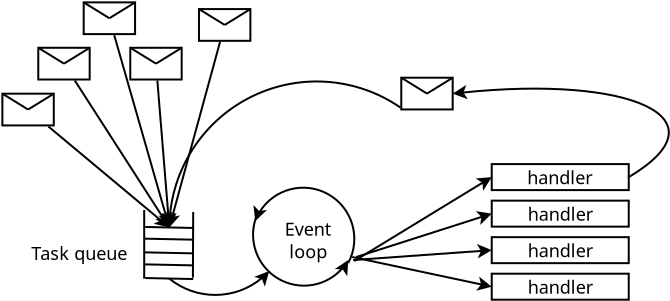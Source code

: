 <?xml version="1.0" encoding="UTF-8"?>
<dia:diagram xmlns:dia="http://www.lysator.liu.se/~alla/dia/">
  <dia:layer name="Background" visible="true" active="true">
    <dia:group>
      <dia:object type="Standard - Box" version="0" id="O0">
        <dia:attribute name="obj_pos">
          <dia:point val="21.804,4.884"/>
        </dia:attribute>
        <dia:attribute name="obj_bb">
          <dia:rectangle val="21.754,4.834;24.424,6.521"/>
        </dia:attribute>
        <dia:attribute name="elem_corner">
          <dia:point val="21.804,4.884"/>
        </dia:attribute>
        <dia:attribute name="elem_width">
          <dia:real val="2.57"/>
        </dia:attribute>
        <dia:attribute name="elem_height">
          <dia:real val="1.587"/>
        </dia:attribute>
        <dia:attribute name="show_background">
          <dia:boolean val="true"/>
        </dia:attribute>
      </dia:object>
      <dia:object type="Standard - Line" version="0" id="O1">
        <dia:attribute name="obj_pos">
          <dia:point val="21.804,4.884"/>
        </dia:attribute>
        <dia:attribute name="obj_bb">
          <dia:rectangle val="21.735,4.815;23.158,5.746"/>
        </dia:attribute>
        <dia:attribute name="conn_endpoints">
          <dia:point val="21.804,4.884"/>
          <dia:point val="23.089,5.678"/>
        </dia:attribute>
        <dia:attribute name="numcp">
          <dia:int val="1"/>
        </dia:attribute>
        <dia:connections>
          <dia:connection handle="0" to="O0" connection="0"/>
          <dia:connection handle="1" to="O0" connection="8"/>
        </dia:connections>
      </dia:object>
      <dia:object type="Standard - Line" version="0" id="O2">
        <dia:attribute name="obj_pos">
          <dia:point val="24.374,4.884"/>
        </dia:attribute>
        <dia:attribute name="obj_bb">
          <dia:rectangle val="23.02,4.815;24.443,5.746"/>
        </dia:attribute>
        <dia:attribute name="conn_endpoints">
          <dia:point val="24.374,4.884"/>
          <dia:point val="23.089,5.678"/>
        </dia:attribute>
        <dia:attribute name="numcp">
          <dia:int val="1"/>
        </dia:attribute>
        <dia:connections>
          <dia:connection handle="0" to="O0" connection="2"/>
          <dia:connection handle="1" to="O0" connection="8"/>
        </dia:connections>
      </dia:object>
    </dia:group>
    <dia:group>
      <dia:object type="Standard - Arc" version="0" id="O3">
        <dia:attribute name="obj_pos">
          <dia:point val="28.1,13.35"/>
        </dia:attribute>
        <dia:attribute name="obj_bb">
          <dia:rectangle val="27.893,13.284;32.767,16.828"/>
        </dia:attribute>
        <dia:attribute name="conn_endpoints">
          <dia:point val="28.1,13.35"/>
          <dia:point val="32.7,15.5"/>
        </dia:attribute>
        <dia:attribute name="curve_distance">
          <dia:real val="2.333"/>
        </dia:attribute>
        <dia:attribute name="end_arrow">
          <dia:enum val="22"/>
        </dia:attribute>
        <dia:attribute name="end_arrow_length">
          <dia:real val="0.5"/>
        </dia:attribute>
        <dia:attribute name="end_arrow_width">
          <dia:real val="0.5"/>
        </dia:attribute>
      </dia:object>
      <dia:object type="Standard - Arc" version="0" id="O4">
        <dia:attribute name="obj_pos">
          <dia:point val="32.7,15.65"/>
        </dia:attribute>
        <dia:attribute name="obj_bb">
          <dia:rectangle val="27.957,11.83;33.056,15.716"/>
        </dia:attribute>
        <dia:attribute name="conn_endpoints">
          <dia:point val="32.7,15.65"/>
          <dia:point val="28.05,13.55"/>
        </dia:attribute>
        <dia:attribute name="curve_distance">
          <dia:real val="2.736"/>
        </dia:attribute>
        <dia:attribute name="end_arrow">
          <dia:enum val="22"/>
        </dia:attribute>
        <dia:attribute name="end_arrow_length">
          <dia:real val="0.5"/>
        </dia:attribute>
        <dia:attribute name="end_arrow_width">
          <dia:real val="0.5"/>
        </dia:attribute>
      </dia:object>
    </dia:group>
    <dia:group>
      <dia:object type="Standard - Box" version="0" id="O5">
        <dia:attribute name="obj_pos">
          <dia:point val="17.204,4.884"/>
        </dia:attribute>
        <dia:attribute name="obj_bb">
          <dia:rectangle val="17.154,4.834;19.824,6.521"/>
        </dia:attribute>
        <dia:attribute name="elem_corner">
          <dia:point val="17.204,4.884"/>
        </dia:attribute>
        <dia:attribute name="elem_width">
          <dia:real val="2.57"/>
        </dia:attribute>
        <dia:attribute name="elem_height">
          <dia:real val="1.587"/>
        </dia:attribute>
        <dia:attribute name="show_background">
          <dia:boolean val="true"/>
        </dia:attribute>
      </dia:object>
      <dia:object type="Standard - Line" version="0" id="O6">
        <dia:attribute name="obj_pos">
          <dia:point val="17.204,4.884"/>
        </dia:attribute>
        <dia:attribute name="obj_bb">
          <dia:rectangle val="17.135,4.815;18.558,5.746"/>
        </dia:attribute>
        <dia:attribute name="conn_endpoints">
          <dia:point val="17.204,4.884"/>
          <dia:point val="18.489,5.678"/>
        </dia:attribute>
        <dia:attribute name="numcp">
          <dia:int val="1"/>
        </dia:attribute>
        <dia:connections>
          <dia:connection handle="0" to="O5" connection="0"/>
          <dia:connection handle="1" to="O5" connection="8"/>
        </dia:connections>
      </dia:object>
      <dia:object type="Standard - Line" version="0" id="O7">
        <dia:attribute name="obj_pos">
          <dia:point val="19.774,4.884"/>
        </dia:attribute>
        <dia:attribute name="obj_bb">
          <dia:rectangle val="18.42,4.815;19.843,5.746"/>
        </dia:attribute>
        <dia:attribute name="conn_endpoints">
          <dia:point val="19.774,4.884"/>
          <dia:point val="18.489,5.678"/>
        </dia:attribute>
        <dia:attribute name="numcp">
          <dia:int val="1"/>
        </dia:attribute>
        <dia:connections>
          <dia:connection handle="0" to="O5" connection="2"/>
          <dia:connection handle="1" to="O5" connection="8"/>
        </dia:connections>
      </dia:object>
    </dia:group>
    <dia:group>
      <dia:object type="Standard - Box" version="0" id="O8">
        <dia:attribute name="obj_pos">
          <dia:point val="25.239,2.949"/>
        </dia:attribute>
        <dia:attribute name="obj_bb">
          <dia:rectangle val="25.189,2.899;27.859,4.586"/>
        </dia:attribute>
        <dia:attribute name="elem_corner">
          <dia:point val="25.239,2.949"/>
        </dia:attribute>
        <dia:attribute name="elem_width">
          <dia:real val="2.57"/>
        </dia:attribute>
        <dia:attribute name="elem_height">
          <dia:real val="1.587"/>
        </dia:attribute>
        <dia:attribute name="show_background">
          <dia:boolean val="true"/>
        </dia:attribute>
      </dia:object>
      <dia:object type="Standard - Line" version="0" id="O9">
        <dia:attribute name="obj_pos">
          <dia:point val="25.239,2.949"/>
        </dia:attribute>
        <dia:attribute name="obj_bb">
          <dia:rectangle val="25.17,2.88;26.593,3.811"/>
        </dia:attribute>
        <dia:attribute name="conn_endpoints">
          <dia:point val="25.239,2.949"/>
          <dia:point val="26.524,3.743"/>
        </dia:attribute>
        <dia:attribute name="numcp">
          <dia:int val="1"/>
        </dia:attribute>
        <dia:connections>
          <dia:connection handle="0" to="O8" connection="0"/>
          <dia:connection handle="1" to="O8" connection="8"/>
        </dia:connections>
      </dia:object>
      <dia:object type="Standard - Line" version="0" id="O10">
        <dia:attribute name="obj_pos">
          <dia:point val="27.809,2.949"/>
        </dia:attribute>
        <dia:attribute name="obj_bb">
          <dia:rectangle val="26.455,2.88;27.878,3.811"/>
        </dia:attribute>
        <dia:attribute name="conn_endpoints">
          <dia:point val="27.809,2.949"/>
          <dia:point val="26.524,3.743"/>
        </dia:attribute>
        <dia:attribute name="numcp">
          <dia:int val="1"/>
        </dia:attribute>
        <dia:connections>
          <dia:connection handle="0" to="O8" connection="2"/>
          <dia:connection handle="1" to="O8" connection="8"/>
        </dia:connections>
      </dia:object>
    </dia:group>
    <dia:group>
      <dia:object type="Standard - Box" version="0" id="O11">
        <dia:attribute name="obj_pos">
          <dia:point val="19.474,2.614"/>
        </dia:attribute>
        <dia:attribute name="obj_bb">
          <dia:rectangle val="19.424,2.564;22.094,4.251"/>
        </dia:attribute>
        <dia:attribute name="elem_corner">
          <dia:point val="19.474,2.614"/>
        </dia:attribute>
        <dia:attribute name="elem_width">
          <dia:real val="2.57"/>
        </dia:attribute>
        <dia:attribute name="elem_height">
          <dia:real val="1.587"/>
        </dia:attribute>
        <dia:attribute name="show_background">
          <dia:boolean val="true"/>
        </dia:attribute>
      </dia:object>
      <dia:object type="Standard - Line" version="0" id="O12">
        <dia:attribute name="obj_pos">
          <dia:point val="19.474,2.614"/>
        </dia:attribute>
        <dia:attribute name="obj_bb">
          <dia:rectangle val="19.405,2.545;20.828,3.476"/>
        </dia:attribute>
        <dia:attribute name="conn_endpoints">
          <dia:point val="19.474,2.614"/>
          <dia:point val="20.759,3.408"/>
        </dia:attribute>
        <dia:attribute name="numcp">
          <dia:int val="1"/>
        </dia:attribute>
        <dia:connections>
          <dia:connection handle="0" to="O11" connection="0"/>
          <dia:connection handle="1" to="O11" connection="8"/>
        </dia:connections>
      </dia:object>
      <dia:object type="Standard - Line" version="0" id="O13">
        <dia:attribute name="obj_pos">
          <dia:point val="22.044,2.614"/>
        </dia:attribute>
        <dia:attribute name="obj_bb">
          <dia:rectangle val="20.69,2.545;22.113,3.476"/>
        </dia:attribute>
        <dia:attribute name="conn_endpoints">
          <dia:point val="22.044,2.614"/>
          <dia:point val="20.759,3.408"/>
        </dia:attribute>
        <dia:attribute name="numcp">
          <dia:int val="1"/>
        </dia:attribute>
        <dia:connections>
          <dia:connection handle="0" to="O11" connection="2"/>
          <dia:connection handle="1" to="O11" connection="8"/>
        </dia:connections>
      </dia:object>
    </dia:group>
    <dia:group>
      <dia:object type="Standard - Box" version="0" id="O14">
        <dia:attribute name="obj_pos">
          <dia:point val="15.409,7.179"/>
        </dia:attribute>
        <dia:attribute name="obj_bb">
          <dia:rectangle val="15.359,7.129;18.029,8.816"/>
        </dia:attribute>
        <dia:attribute name="elem_corner">
          <dia:point val="15.409,7.179"/>
        </dia:attribute>
        <dia:attribute name="elem_width">
          <dia:real val="2.57"/>
        </dia:attribute>
        <dia:attribute name="elem_height">
          <dia:real val="1.587"/>
        </dia:attribute>
        <dia:attribute name="show_background">
          <dia:boolean val="true"/>
        </dia:attribute>
      </dia:object>
      <dia:object type="Standard - Line" version="0" id="O15">
        <dia:attribute name="obj_pos">
          <dia:point val="15.409,7.179"/>
        </dia:attribute>
        <dia:attribute name="obj_bb">
          <dia:rectangle val="15.34,7.11;16.763,8.041"/>
        </dia:attribute>
        <dia:attribute name="conn_endpoints">
          <dia:point val="15.409,7.179"/>
          <dia:point val="16.694,7.973"/>
        </dia:attribute>
        <dia:attribute name="numcp">
          <dia:int val="1"/>
        </dia:attribute>
        <dia:connections>
          <dia:connection handle="0" to="O14" connection="0"/>
          <dia:connection handle="1" to="O14" connection="8"/>
        </dia:connections>
      </dia:object>
      <dia:object type="Standard - Line" version="0" id="O16">
        <dia:attribute name="obj_pos">
          <dia:point val="17.979,7.179"/>
        </dia:attribute>
        <dia:attribute name="obj_bb">
          <dia:rectangle val="16.625,7.11;18.048,8.041"/>
        </dia:attribute>
        <dia:attribute name="conn_endpoints">
          <dia:point val="17.979,7.179"/>
          <dia:point val="16.694,7.973"/>
        </dia:attribute>
        <dia:attribute name="numcp">
          <dia:int val="1"/>
        </dia:attribute>
        <dia:connections>
          <dia:connection handle="0" to="O14" connection="2"/>
          <dia:connection handle="1" to="O14" connection="8"/>
        </dia:connections>
      </dia:object>
    </dia:group>
    <dia:object type="Standard - Line" version="0" id="O17">
      <dia:attribute name="obj_pos">
        <dia:point val="19.03,6.519"/>
      </dia:attribute>
      <dia:attribute name="obj_bb">
        <dia:rectangle val="18.961,6.45;23.825,13.962"/>
      </dia:attribute>
      <dia:attribute name="conn_endpoints">
        <dia:point val="19.03,6.519"/>
        <dia:point val="23.756,13.868"/>
      </dia:attribute>
      <dia:attribute name="numcp">
        <dia:int val="1"/>
      </dia:attribute>
      <dia:attribute name="end_arrow">
        <dia:enum val="22"/>
      </dia:attribute>
      <dia:attribute name="end_arrow_length">
        <dia:real val="0.5"/>
      </dia:attribute>
      <dia:attribute name="end_arrow_width">
        <dia:real val="0.5"/>
      </dia:attribute>
      <dia:connections>
        <dia:connection handle="0" to="O5" connection="8"/>
        <dia:connection handle="1" to="O46" connection="0"/>
      </dia:connections>
    </dia:object>
    <dia:object type="Standard - Line" version="0" id="O18">
      <dia:attribute name="obj_pos">
        <dia:point val="23.157,6.519"/>
      </dia:attribute>
      <dia:attribute name="obj_bb">
        <dia:rectangle val="23.104,6.466;24.067,13.98"/>
      </dia:attribute>
      <dia:attribute name="conn_endpoints">
        <dia:point val="23.157,6.519"/>
        <dia:point val="23.756,13.868"/>
      </dia:attribute>
      <dia:attribute name="numcp">
        <dia:int val="1"/>
      </dia:attribute>
      <dia:attribute name="end_arrow">
        <dia:enum val="22"/>
      </dia:attribute>
      <dia:attribute name="end_arrow_length">
        <dia:real val="0.5"/>
      </dia:attribute>
      <dia:attribute name="end_arrow_width">
        <dia:real val="0.5"/>
      </dia:attribute>
      <dia:connections>
        <dia:connection handle="0" to="O0" connection="8"/>
        <dia:connection handle="1" to="O46" connection="0"/>
      </dia:connections>
    </dia:object>
    <dia:object type="Standard - Line" version="0" id="O19">
      <dia:attribute name="obj_pos">
        <dia:point val="17.705,8.816"/>
      </dia:attribute>
      <dia:attribute name="obj_bb">
        <dia:rectangle val="17.634,8.746;23.842,13.94"/>
      </dia:attribute>
      <dia:attribute name="conn_endpoints">
        <dia:point val="17.705,8.816"/>
        <dia:point val="23.756,13.868"/>
      </dia:attribute>
      <dia:attribute name="numcp">
        <dia:int val="1"/>
      </dia:attribute>
      <dia:attribute name="end_arrow">
        <dia:enum val="22"/>
      </dia:attribute>
      <dia:attribute name="end_arrow_length">
        <dia:real val="0.5"/>
      </dia:attribute>
      <dia:attribute name="end_arrow_width">
        <dia:real val="0.5"/>
      </dia:attribute>
      <dia:connections>
        <dia:connection handle="0" to="O14" connection="8"/>
        <dia:connection handle="1" to="O46" connection="0"/>
      </dia:connections>
    </dia:object>
    <dia:object type="Standard - Line" version="0" id="O20">
      <dia:attribute name="obj_pos">
        <dia:point val="26.293,4.586"/>
      </dia:attribute>
      <dia:attribute name="obj_bb">
        <dia:rectangle val="23.568,4.525;26.355,13.976"/>
      </dia:attribute>
      <dia:attribute name="conn_endpoints">
        <dia:point val="26.293,4.586"/>
        <dia:point val="23.756,13.868"/>
      </dia:attribute>
      <dia:attribute name="numcp">
        <dia:int val="1"/>
      </dia:attribute>
      <dia:attribute name="end_arrow">
        <dia:enum val="22"/>
      </dia:attribute>
      <dia:attribute name="end_arrow_length">
        <dia:real val="0.5"/>
      </dia:attribute>
      <dia:attribute name="end_arrow_width">
        <dia:real val="0.5"/>
      </dia:attribute>
      <dia:connections>
        <dia:connection handle="0" to="O8" connection="8"/>
        <dia:connection handle="1" to="O46" connection="0"/>
      </dia:connections>
    </dia:object>
    <dia:object type="Standard - Line" version="0" id="O21">
      <dia:attribute name="obj_pos">
        <dia:point val="21.0,4.251"/>
      </dia:attribute>
      <dia:attribute name="obj_bb">
        <dia:rectangle val="20.939,4.189;23.935,13.976"/>
      </dia:attribute>
      <dia:attribute name="conn_endpoints">
        <dia:point val="21.0,4.251"/>
        <dia:point val="23.756,13.868"/>
      </dia:attribute>
      <dia:attribute name="numcp">
        <dia:int val="1"/>
      </dia:attribute>
      <dia:attribute name="end_arrow">
        <dia:enum val="22"/>
      </dia:attribute>
      <dia:attribute name="end_arrow_length">
        <dia:real val="0.5"/>
      </dia:attribute>
      <dia:attribute name="end_arrow_width">
        <dia:real val="0.5"/>
      </dia:attribute>
      <dia:connections>
        <dia:connection handle="0" to="O11" connection="8"/>
        <dia:connection handle="1" to="O46" connection="0"/>
      </dia:connections>
    </dia:object>
    <dia:group>
      <dia:object type="Standard - Box" version="0" id="O22">
        <dia:attribute name="obj_pos">
          <dia:point val="39.877,10.7"/>
        </dia:attribute>
        <dia:attribute name="obj_bb">
          <dia:rectangle val="39.828,10.65;46.778,12.05"/>
        </dia:attribute>
        <dia:attribute name="elem_corner">
          <dia:point val="39.877,10.7"/>
        </dia:attribute>
        <dia:attribute name="elem_width">
          <dia:real val="6.85"/>
        </dia:attribute>
        <dia:attribute name="elem_height">
          <dia:real val="1.3"/>
        </dia:attribute>
        <dia:attribute name="show_background">
          <dia:boolean val="true"/>
        </dia:attribute>
      </dia:object>
      <dia:object type="Standard - Text" version="1" id="O23">
        <dia:attribute name="obj_pos">
          <dia:point val="43.303,11.35"/>
        </dia:attribute>
        <dia:attribute name="obj_bb">
          <dia:rectangle val="41.58,10.825;45.025,11.875"/>
        </dia:attribute>
        <dia:attribute name="text">
          <dia:composite type="text">
            <dia:attribute name="string">
              <dia:string>#handler#</dia:string>
            </dia:attribute>
            <dia:attribute name="font">
              <dia:font family="sans" style="0" name="Helvetica"/>
            </dia:attribute>
            <dia:attribute name="height">
              <dia:real val="1.129"/>
            </dia:attribute>
            <dia:attribute name="pos">
              <dia:point val="43.303,11.662"/>
            </dia:attribute>
            <dia:attribute name="color">
              <dia:color val="#000000"/>
            </dia:attribute>
            <dia:attribute name="alignment">
              <dia:enum val="1"/>
            </dia:attribute>
          </dia:composite>
        </dia:attribute>
        <dia:attribute name="valign">
          <dia:enum val="2"/>
        </dia:attribute>
        <dia:connections>
          <dia:connection handle="0" to="O22" connection="8"/>
        </dia:connections>
      </dia:object>
    </dia:group>
    <dia:group>
      <dia:object type="Standard - Box" version="0" id="O24">
        <dia:attribute name="obj_pos">
          <dia:point val="39.877,12.527"/>
        </dia:attribute>
        <dia:attribute name="obj_bb">
          <dia:rectangle val="39.828,12.477;46.778,13.877"/>
        </dia:attribute>
        <dia:attribute name="elem_corner">
          <dia:point val="39.877,12.527"/>
        </dia:attribute>
        <dia:attribute name="elem_width">
          <dia:real val="6.85"/>
        </dia:attribute>
        <dia:attribute name="elem_height">
          <dia:real val="1.3"/>
        </dia:attribute>
        <dia:attribute name="show_background">
          <dia:boolean val="true"/>
        </dia:attribute>
      </dia:object>
      <dia:object type="Standard - Text" version="1" id="O25">
        <dia:attribute name="obj_pos">
          <dia:point val="43.303,13.177"/>
        </dia:attribute>
        <dia:attribute name="obj_bb">
          <dia:rectangle val="41.58,12.652;45.025,13.702"/>
        </dia:attribute>
        <dia:attribute name="text">
          <dia:composite type="text">
            <dia:attribute name="string">
              <dia:string>#handler#</dia:string>
            </dia:attribute>
            <dia:attribute name="font">
              <dia:font family="sans" style="0" name="Helvetica"/>
            </dia:attribute>
            <dia:attribute name="height">
              <dia:real val="1.129"/>
            </dia:attribute>
            <dia:attribute name="pos">
              <dia:point val="43.303,13.489"/>
            </dia:attribute>
            <dia:attribute name="color">
              <dia:color val="#000000"/>
            </dia:attribute>
            <dia:attribute name="alignment">
              <dia:enum val="1"/>
            </dia:attribute>
          </dia:composite>
        </dia:attribute>
        <dia:attribute name="valign">
          <dia:enum val="2"/>
        </dia:attribute>
        <dia:connections>
          <dia:connection handle="0" to="O24" connection="8"/>
        </dia:connections>
      </dia:object>
    </dia:group>
    <dia:group>
      <dia:object type="Standard - Box" version="0" id="O26">
        <dia:attribute name="obj_pos">
          <dia:point val="39.877,16.18"/>
        </dia:attribute>
        <dia:attribute name="obj_bb">
          <dia:rectangle val="39.828,16.13;46.778,17.53"/>
        </dia:attribute>
        <dia:attribute name="elem_corner">
          <dia:point val="39.877,16.18"/>
        </dia:attribute>
        <dia:attribute name="elem_width">
          <dia:real val="6.85"/>
        </dia:attribute>
        <dia:attribute name="elem_height">
          <dia:real val="1.3"/>
        </dia:attribute>
        <dia:attribute name="show_background">
          <dia:boolean val="true"/>
        </dia:attribute>
      </dia:object>
      <dia:object type="Standard - Text" version="1" id="O27">
        <dia:attribute name="obj_pos">
          <dia:point val="43.303,16.83"/>
        </dia:attribute>
        <dia:attribute name="obj_bb">
          <dia:rectangle val="41.58,16.305;45.025,17.355"/>
        </dia:attribute>
        <dia:attribute name="text">
          <dia:composite type="text">
            <dia:attribute name="string">
              <dia:string>#handler#</dia:string>
            </dia:attribute>
            <dia:attribute name="font">
              <dia:font family="sans" style="0" name="Helvetica"/>
            </dia:attribute>
            <dia:attribute name="height">
              <dia:real val="1.129"/>
            </dia:attribute>
            <dia:attribute name="pos">
              <dia:point val="43.303,17.142"/>
            </dia:attribute>
            <dia:attribute name="color">
              <dia:color val="#000000"/>
            </dia:attribute>
            <dia:attribute name="alignment">
              <dia:enum val="1"/>
            </dia:attribute>
          </dia:composite>
        </dia:attribute>
        <dia:attribute name="valign">
          <dia:enum val="2"/>
        </dia:attribute>
        <dia:connections>
          <dia:connection handle="0" to="O26" connection="8"/>
        </dia:connections>
      </dia:object>
    </dia:group>
    <dia:group>
      <dia:object type="Standard - Box" version="0" id="O28">
        <dia:attribute name="obj_pos">
          <dia:point val="39.877,14.353"/>
        </dia:attribute>
        <dia:attribute name="obj_bb">
          <dia:rectangle val="39.828,14.303;46.778,15.703"/>
        </dia:attribute>
        <dia:attribute name="elem_corner">
          <dia:point val="39.877,14.353"/>
        </dia:attribute>
        <dia:attribute name="elem_width">
          <dia:real val="6.85"/>
        </dia:attribute>
        <dia:attribute name="elem_height">
          <dia:real val="1.3"/>
        </dia:attribute>
        <dia:attribute name="show_background">
          <dia:boolean val="true"/>
        </dia:attribute>
      </dia:object>
      <dia:object type="Standard - Text" version="1" id="O29">
        <dia:attribute name="obj_pos">
          <dia:point val="43.303,15.003"/>
        </dia:attribute>
        <dia:attribute name="obj_bb">
          <dia:rectangle val="41.58,14.478;45.025,15.528"/>
        </dia:attribute>
        <dia:attribute name="text">
          <dia:composite type="text">
            <dia:attribute name="string">
              <dia:string>#handler#</dia:string>
            </dia:attribute>
            <dia:attribute name="font">
              <dia:font family="sans" style="0" name="Helvetica"/>
            </dia:attribute>
            <dia:attribute name="height">
              <dia:real val="1.129"/>
            </dia:attribute>
            <dia:attribute name="pos">
              <dia:point val="43.303,15.316"/>
            </dia:attribute>
            <dia:attribute name="color">
              <dia:color val="#000000"/>
            </dia:attribute>
            <dia:attribute name="alignment">
              <dia:enum val="1"/>
            </dia:attribute>
          </dia:composite>
        </dia:attribute>
        <dia:attribute name="valign">
          <dia:enum val="2"/>
        </dia:attribute>
        <dia:connections>
          <dia:connection handle="0" to="O28" connection="8"/>
        </dia:connections>
      </dia:object>
    </dia:group>
    <dia:object type="Standard - Line" version="0" id="O30">
      <dia:attribute name="obj_pos">
        <dia:point val="33,15.547"/>
      </dia:attribute>
      <dia:attribute name="obj_bb">
        <dia:rectangle val="32.931,11.281;39.973,15.616"/>
      </dia:attribute>
      <dia:attribute name="conn_endpoints">
        <dia:point val="33,15.547"/>
        <dia:point val="39.877,11.35"/>
      </dia:attribute>
      <dia:attribute name="numcp">
        <dia:int val="1"/>
      </dia:attribute>
      <dia:attribute name="end_arrow">
        <dia:enum val="22"/>
      </dia:attribute>
      <dia:attribute name="end_arrow_length">
        <dia:real val="0.5"/>
      </dia:attribute>
      <dia:attribute name="end_arrow_width">
        <dia:real val="0.5"/>
      </dia:attribute>
      <dia:connections>
        <dia:connection handle="1" to="O22" connection="3"/>
      </dia:connections>
    </dia:object>
    <dia:object type="Standard - Line" version="0" id="O31">
      <dia:attribute name="obj_pos">
        <dia:point val="33.1,15.347"/>
      </dia:attribute>
      <dia:attribute name="obj_bb">
        <dia:rectangle val="33.037,13.019;39.984,15.41"/>
      </dia:attribute>
      <dia:attribute name="conn_endpoints">
        <dia:point val="33.1,15.347"/>
        <dia:point val="39.877,13.177"/>
      </dia:attribute>
      <dia:attribute name="numcp">
        <dia:int val="1"/>
      </dia:attribute>
      <dia:attribute name="end_arrow">
        <dia:enum val="22"/>
      </dia:attribute>
      <dia:attribute name="end_arrow_length">
        <dia:real val="0.5"/>
      </dia:attribute>
      <dia:attribute name="end_arrow_width">
        <dia:real val="0.5"/>
      </dia:attribute>
      <dia:connections>
        <dia:connection handle="1" to="O24" connection="3"/>
      </dia:connections>
    </dia:object>
    <dia:object type="Standard - Line" version="0" id="O32">
      <dia:attribute name="obj_pos">
        <dia:point val="32.95,15.497"/>
      </dia:attribute>
      <dia:attribute name="obj_bb">
        <dia:rectangle val="32.897,14.686;39.989,15.551"/>
      </dia:attribute>
      <dia:attribute name="conn_endpoints">
        <dia:point val="32.95,15.497"/>
        <dia:point val="39.877,15.003"/>
      </dia:attribute>
      <dia:attribute name="numcp">
        <dia:int val="1"/>
      </dia:attribute>
      <dia:attribute name="end_arrow">
        <dia:enum val="22"/>
      </dia:attribute>
      <dia:attribute name="end_arrow_length">
        <dia:real val="0.5"/>
      </dia:attribute>
      <dia:attribute name="end_arrow_width">
        <dia:real val="0.5"/>
      </dia:attribute>
      <dia:connections>
        <dia:connection handle="1" to="O28" connection="3"/>
      </dia:connections>
    </dia:object>
    <dia:object type="Standard - Line" version="0" id="O33">
      <dia:attribute name="obj_pos">
        <dia:point val="32.9,15.347"/>
      </dia:attribute>
      <dia:attribute name="obj_bb">
        <dia:rectangle val="32.841,15.288;39.987,17.057"/>
      </dia:attribute>
      <dia:attribute name="conn_endpoints">
        <dia:point val="32.9,15.347"/>
        <dia:point val="39.877,16.83"/>
      </dia:attribute>
      <dia:attribute name="numcp">
        <dia:int val="1"/>
      </dia:attribute>
      <dia:attribute name="end_arrow">
        <dia:enum val="22"/>
      </dia:attribute>
      <dia:attribute name="end_arrow_length">
        <dia:real val="0.5"/>
      </dia:attribute>
      <dia:attribute name="end_arrow_width">
        <dia:real val="0.5"/>
      </dia:attribute>
      <dia:connections>
        <dia:connection handle="1" to="O26" connection="3"/>
      </dia:connections>
    </dia:object>
    <dia:group>
      <dia:object type="Standard - Box" version="0" id="O34">
        <dia:attribute name="obj_pos">
          <dia:point val="35.354,6.381"/>
        </dia:attribute>
        <dia:attribute name="obj_bb">
          <dia:rectangle val="35.304,6.331;37.974,8.019"/>
        </dia:attribute>
        <dia:attribute name="elem_corner">
          <dia:point val="35.354,6.381"/>
        </dia:attribute>
        <dia:attribute name="elem_width">
          <dia:real val="2.57"/>
        </dia:attribute>
        <dia:attribute name="elem_height">
          <dia:real val="1.587"/>
        </dia:attribute>
        <dia:attribute name="show_background">
          <dia:boolean val="true"/>
        </dia:attribute>
      </dia:object>
      <dia:object type="Standard - Line" version="0" id="O35">
        <dia:attribute name="obj_pos">
          <dia:point val="35.354,6.381"/>
        </dia:attribute>
        <dia:attribute name="obj_bb">
          <dia:rectangle val="35.285,6.312;36.708,7.244"/>
        </dia:attribute>
        <dia:attribute name="conn_endpoints">
          <dia:point val="35.354,6.381"/>
          <dia:point val="36.639,7.175"/>
        </dia:attribute>
        <dia:attribute name="numcp">
          <dia:int val="1"/>
        </dia:attribute>
        <dia:connections>
          <dia:connection handle="0" to="O34" connection="0"/>
          <dia:connection handle="1" to="O34" connection="8"/>
        </dia:connections>
      </dia:object>
      <dia:object type="Standard - Line" version="0" id="O36">
        <dia:attribute name="obj_pos">
          <dia:point val="37.924,6.381"/>
        </dia:attribute>
        <dia:attribute name="obj_bb">
          <dia:rectangle val="36.57,6.312;37.993,7.244"/>
        </dia:attribute>
        <dia:attribute name="conn_endpoints">
          <dia:point val="37.924,6.381"/>
          <dia:point val="36.639,7.175"/>
        </dia:attribute>
        <dia:attribute name="numcp">
          <dia:int val="1"/>
        </dia:attribute>
        <dia:connections>
          <dia:connection handle="0" to="O34" connection="2"/>
          <dia:connection handle="1" to="O34" connection="8"/>
        </dia:connections>
      </dia:object>
    </dia:group>
    <dia:object type="Standard - Arc" version="0" id="O37">
      <dia:attribute name="obj_pos">
        <dia:point val="36.639,7.175"/>
      </dia:attribute>
      <dia:attribute name="obj_bb">
        <dia:rectangle val="23.471,6.023;36.706,13.936"/>
      </dia:attribute>
      <dia:attribute name="conn_endpoints">
        <dia:point val="36.639,7.175"/>
        <dia:point val="23.756,13.868"/>
      </dia:attribute>
      <dia:attribute name="curve_distance">
        <dia:real val="3.909"/>
      </dia:attribute>
      <dia:attribute name="end_arrow">
        <dia:enum val="22"/>
      </dia:attribute>
      <dia:attribute name="end_arrow_length">
        <dia:real val="0.5"/>
      </dia:attribute>
      <dia:attribute name="end_arrow_width">
        <dia:real val="0.5"/>
      </dia:attribute>
      <dia:connections>
        <dia:connection handle="0" to="O34" connection="8"/>
        <dia:connection handle="1" to="O46" connection="0"/>
      </dia:connections>
    </dia:object>
    <dia:object type="Standard - BezierLine" version="0" id="O38">
      <dia:attribute name="obj_pos">
        <dia:point val="46.727,11.35"/>
      </dia:attribute>
      <dia:attribute name="obj_bb">
        <dia:rectangle val="37.924,6.74;48.781,11.418"/>
      </dia:attribute>
      <dia:attribute name="bez_points">
        <dia:point val="46.727,11.35"/>
        <dia:point val="51.7,8.397"/>
        <dia:point val="46.85,6.247"/>
        <dia:point val="37.924,7.175"/>
      </dia:attribute>
      <dia:attribute name="corner_types">
        <dia:enum val="0"/>
        <dia:enum val="0"/>
      </dia:attribute>
      <dia:attribute name="end_arrow">
        <dia:enum val="22"/>
      </dia:attribute>
      <dia:attribute name="end_arrow_length">
        <dia:real val="0.5"/>
      </dia:attribute>
      <dia:attribute name="end_arrow_width">
        <dia:real val="0.5"/>
      </dia:attribute>
      <dia:connections>
        <dia:connection handle="0" to="O22" connection="4"/>
        <dia:connection handle="3" to="O34" connection="4"/>
      </dia:connections>
    </dia:object>
    <dia:object type="Standard - Text" version="1" id="O39">
      <dia:attribute name="obj_pos">
        <dia:point val="30.7,14.497"/>
      </dia:attribute>
      <dia:attribute name="obj_bb">
        <dia:rectangle val="29.406,13.408;31.994,15.587"/>
      </dia:attribute>
      <dia:attribute name="text">
        <dia:composite type="text">
          <dia:attribute name="string">
            <dia:string>#Event
loop#</dia:string>
          </dia:attribute>
          <dia:attribute name="font">
            <dia:font family="sans" style="0" name="Helvetica"/>
          </dia:attribute>
          <dia:attribute name="height">
            <dia:real val="1.129"/>
          </dia:attribute>
          <dia:attribute name="pos">
            <dia:point val="30.7,14.245"/>
          </dia:attribute>
          <dia:attribute name="color">
            <dia:color val="#000000"/>
          </dia:attribute>
          <dia:attribute name="alignment">
            <dia:enum val="1"/>
          </dia:attribute>
        </dia:composite>
      </dia:attribute>
      <dia:attribute name="valign">
        <dia:enum val="2"/>
      </dia:attribute>
    </dia:object>
    <dia:group>
      <dia:object type="Standard - Line" version="0" id="O40">
        <dia:attribute name="obj_pos">
          <dia:point val="22.5,12.997"/>
        </dia:attribute>
        <dia:attribute name="obj_bb">
          <dia:rectangle val="22.45,12.947;22.55,16.48"/>
        </dia:attribute>
        <dia:attribute name="conn_endpoints">
          <dia:point val="22.5,12.997"/>
          <dia:point val="22.5,16.43"/>
        </dia:attribute>
        <dia:attribute name="numcp">
          <dia:int val="1"/>
        </dia:attribute>
      </dia:object>
      <dia:object type="Standard - Line" version="0" id="O41">
        <dia:attribute name="obj_pos">
          <dia:point val="24.95,13.097"/>
        </dia:attribute>
        <dia:attribute name="obj_bb">
          <dia:rectangle val="24.885,13.047;25.0,16.43"/>
        </dia:attribute>
        <dia:attribute name="conn_endpoints">
          <dia:point val="24.95,13.097"/>
          <dia:point val="24.935,16.38"/>
        </dia:attribute>
        <dia:attribute name="numcp">
          <dia:int val="1"/>
        </dia:attribute>
      </dia:object>
      <dia:object type="Standard - Line" version="0" id="O42">
        <dia:attribute name="obj_pos">
          <dia:point val="22.55,16.397"/>
        </dia:attribute>
        <dia:attribute name="obj_bb">
          <dia:rectangle val="22.499,16.346;25.001,16.498"/>
        </dia:attribute>
        <dia:attribute name="conn_endpoints">
          <dia:point val="22.55,16.397"/>
          <dia:point val="24.95,16.447"/>
        </dia:attribute>
        <dia:attribute name="numcp">
          <dia:int val="1"/>
        </dia:attribute>
      </dia:object>
      <dia:object type="Standard - Line" version="0" id="O43">
        <dia:attribute name="obj_pos">
          <dia:point val="22.486,15.713"/>
        </dia:attribute>
        <dia:attribute name="obj_bb">
          <dia:rectangle val="22.435,15.662;24.937,15.814"/>
        </dia:attribute>
        <dia:attribute name="conn_endpoints">
          <dia:point val="22.486,15.713"/>
          <dia:point val="24.886,15.763"/>
        </dia:attribute>
        <dia:attribute name="numcp">
          <dia:int val="1"/>
        </dia:attribute>
      </dia:object>
      <dia:object type="Standard - Line" version="0" id="O44">
        <dia:attribute name="obj_pos">
          <dia:point val="22.536,15.113"/>
        </dia:attribute>
        <dia:attribute name="obj_bb">
          <dia:rectangle val="22.485,15.062;24.987,15.214"/>
        </dia:attribute>
        <dia:attribute name="conn_endpoints">
          <dia:point val="22.536,15.113"/>
          <dia:point val="24.936,15.163"/>
        </dia:attribute>
        <dia:attribute name="numcp">
          <dia:int val="1"/>
        </dia:attribute>
      </dia:object>
      <dia:object type="Standard - Line" version="0" id="O45">
        <dia:attribute name="obj_pos">
          <dia:point val="22.521,14.428"/>
        </dia:attribute>
        <dia:attribute name="obj_bb">
          <dia:rectangle val="22.47,14.377;24.972,14.529"/>
        </dia:attribute>
        <dia:attribute name="conn_endpoints">
          <dia:point val="22.521,14.428"/>
          <dia:point val="24.921,14.478"/>
        </dia:attribute>
        <dia:attribute name="numcp">
          <dia:int val="1"/>
        </dia:attribute>
      </dia:object>
      <dia:object type="Standard - Line" version="0" id="O46">
        <dia:attribute name="obj_pos">
          <dia:point val="22.556,13.843"/>
        </dia:attribute>
        <dia:attribute name="obj_bb">
          <dia:rectangle val="22.505,13.792;25.007,13.944"/>
        </dia:attribute>
        <dia:attribute name="conn_endpoints">
          <dia:point val="22.556,13.843"/>
          <dia:point val="24.956,13.893"/>
        </dia:attribute>
        <dia:attribute name="numcp">
          <dia:int val="1"/>
        </dia:attribute>
      </dia:object>
    </dia:group>
    <dia:object type="Standard - Arc" version="0" id="O47">
      <dia:attribute name="obj_pos">
        <dia:point val="23.75,16.422"/>
      </dia:attribute>
      <dia:attribute name="obj_bb">
        <dia:rectangle val="23.696,15.994;28.804,17.292"/>
      </dia:attribute>
      <dia:attribute name="conn_endpoints">
        <dia:point val="23.75,16.422"/>
        <dia:point val="28.75,16.047"/>
      </dia:attribute>
      <dia:attribute name="curve_distance">
        <dia:real val="1"/>
      </dia:attribute>
      <dia:attribute name="end_arrow">
        <dia:enum val="22"/>
      </dia:attribute>
      <dia:attribute name="end_arrow_length">
        <dia:real val="0.5"/>
      </dia:attribute>
      <dia:attribute name="end_arrow_width">
        <dia:real val="0.5"/>
      </dia:attribute>
      <dia:connections>
        <dia:connection handle="0" to="O42" connection="0"/>
      </dia:connections>
    </dia:object>
    <dia:object type="Standard - Text" version="1" id="O48">
      <dia:attribute name="obj_pos">
        <dia:point val="16.85,15.497"/>
      </dia:attribute>
      <dia:attribute name="obj_bb">
        <dia:rectangle val="16.85,14.66;21.913,15.71"/>
      </dia:attribute>
      <dia:attribute name="text">
        <dia:composite type="text">
          <dia:attribute name="string">
            <dia:string>#Task queue#</dia:string>
          </dia:attribute>
          <dia:attribute name="font">
            <dia:font family="sans" style="0" name="Helvetica"/>
          </dia:attribute>
          <dia:attribute name="height">
            <dia:real val="1.129"/>
          </dia:attribute>
          <dia:attribute name="pos">
            <dia:point val="16.85,15.497"/>
          </dia:attribute>
          <dia:attribute name="color">
            <dia:color val="#000000"/>
          </dia:attribute>
          <dia:attribute name="alignment">
            <dia:enum val="0"/>
          </dia:attribute>
        </dia:composite>
      </dia:attribute>
      <dia:attribute name="valign">
        <dia:enum val="3"/>
      </dia:attribute>
    </dia:object>
  </dia:layer>
</dia:diagram>
